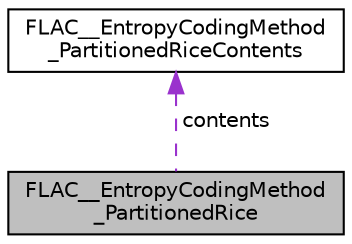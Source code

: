 digraph "FLAC__EntropyCodingMethod_PartitionedRice"
{
 // LATEX_PDF_SIZE
  edge [fontname="Helvetica",fontsize="10",labelfontname="Helvetica",labelfontsize="10"];
  node [fontname="Helvetica",fontsize="10",shape=record];
  Node1 [label="FLAC__EntropyCodingMethod\l_PartitionedRice",height=0.2,width=0.4,color="black", fillcolor="grey75", style="filled", fontcolor="black",tooltip=" "];
  Node2 -> Node1 [dir="back",color="darkorchid3",fontsize="10",style="dashed",label=" contents" ,fontname="Helvetica"];
  Node2 [label="FLAC__EntropyCodingMethod\l_PartitionedRiceContents",height=0.2,width=0.4,color="black", fillcolor="white", style="filled",URL="$d7/dbd/structFLAC____EntropyCodingMethod__PartitionedRiceContents.html",tooltip=" "];
}
